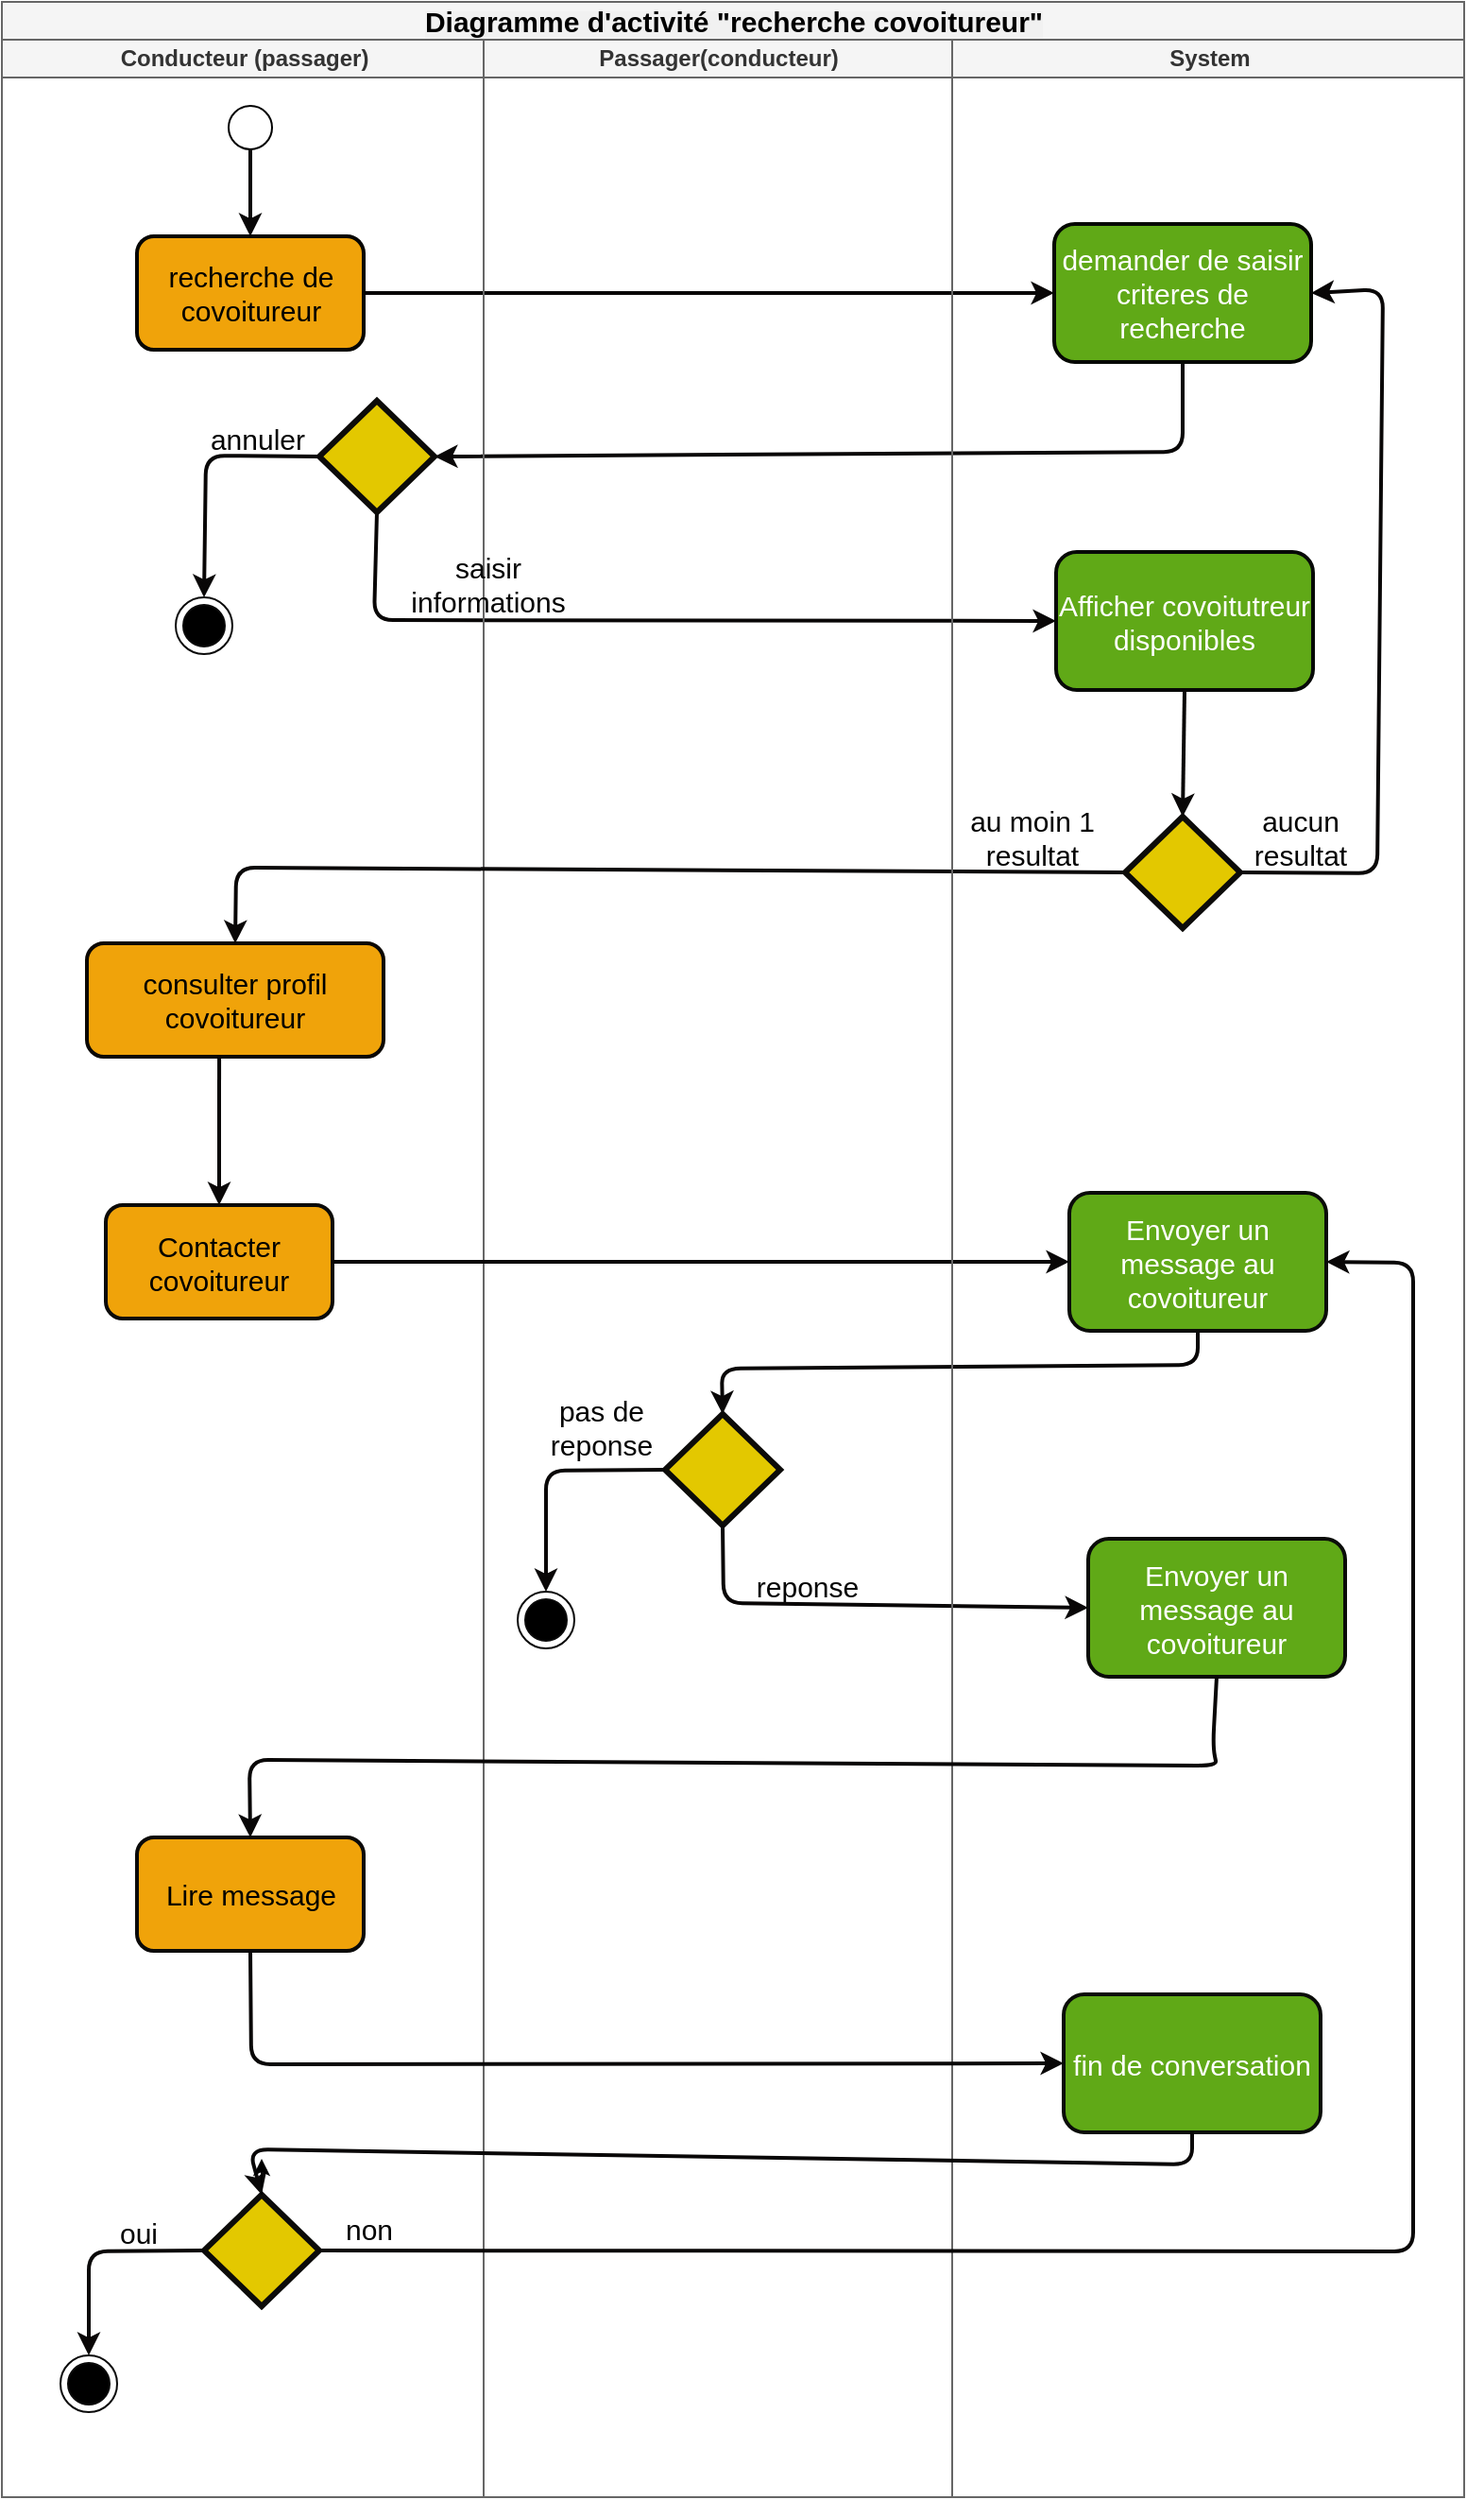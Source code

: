 <mxfile>
    <diagram id="3CvvfDOVxWBstkLVn0Dm" name="Page-1">
        <mxGraphModel dx="1130" dy="696" grid="0" gridSize="10" guides="1" tooltips="1" connect="1" arrows="1" fold="1" page="1" pageScale="1" pageWidth="850" pageHeight="1100" background="#ffffff" math="0" shadow="0">
            <root>
                <mxCell id="0"/>
                <mxCell id="1" parent="0"/>
                <mxCell id="6" value="&lt;span style=&quot;color: rgb(0, 0, 0); font-family: Calibri, sans-serif; text-align: start; background-color: rgb(241, 241, 241);&quot;&gt;&lt;font style=&quot;font-size: 15px;&quot;&gt;Diagramme d'activité &quot;recherche covoitureur&quot;&lt;/font&gt;&lt;/span&gt;" style="swimlane;childLayout=stackLayout;resizeParent=1;resizeParentMax=0;startSize=20;html=1;fontColor=#333333;labelBackgroundColor=none;fillColor=#f5f5f5;strokeColor=#666666;" vertex="1" parent="1">
                    <mxGeometry x="4" y="12" width="774" height="1320" as="geometry"/>
                </mxCell>
                <mxCell id="7" value="" style="endArrow=classic;html=1;fontSize=15;fontColor=#050505;entryX=0;entryY=0.5;entryDx=0;entryDy=0;strokeColor=#090707;strokeWidth=2;exitX=1;exitY=0.5;exitDx=0;exitDy=0;" edge="1" parent="6" source="9" target="16">
                    <mxGeometry width="50" height="50" relative="1" as="geometry">
                        <mxPoint x="141.5" y="88" as="sourcePoint"/>
                        <mxPoint x="141.5" y="134" as="targetPoint"/>
                    </mxGeometry>
                </mxCell>
                <mxCell id="34" value="" style="endArrow=classic;html=1;fontSize=15;fontColor=#050505;entryX=1;entryY=0.5;entryDx=0;entryDy=0;strokeColor=#090707;strokeWidth=2;exitX=0.5;exitY=1;exitDx=0;exitDy=0;" edge="1" parent="6" source="16" target="15">
                    <mxGeometry width="50" height="50" relative="1" as="geometry">
                        <mxPoint x="210" y="274" as="sourcePoint"/>
                        <mxPoint x="575.5" y="274" as="targetPoint"/>
                        <Array as="points">
                            <mxPoint x="625" y="238"/>
                        </Array>
                    </mxGeometry>
                </mxCell>
                <mxCell id="37" value="" style="endArrow=classic;html=1;fontSize=15;fontColor=#050505;entryX=0;entryY=0.5;entryDx=0;entryDy=0;strokeColor=#090707;strokeWidth=2;exitX=0.5;exitY=1;exitDx=0;exitDy=0;" edge="1" parent="6" source="15" target="17">
                    <mxGeometry width="50" height="50" relative="1" as="geometry">
                        <mxPoint x="196.25" y="330" as="sourcePoint"/>
                        <mxPoint x="561.75" y="330" as="targetPoint"/>
                        <Array as="points">
                            <mxPoint x="197" y="327"/>
                        </Array>
                    </mxGeometry>
                </mxCell>
                <mxCell id="8" value="Conducteur (passager)" style="swimlane;startSize=20;html=1;strokeColor=#666666;fillColor=#f5f5f5;fontColor=#333333;" vertex="1" parent="6">
                    <mxGeometry y="20" width="255" height="1300" as="geometry"/>
                </mxCell>
                <mxCell id="9" value="recherche de covoitureur" style="rounded=1;whiteSpace=wrap;html=1;labelBackgroundColor=none;strokeColor=#070603;fontSize=15;fontColor=#000000;fillColor=#f0a30a;strokeWidth=2;" vertex="1" parent="8">
                    <mxGeometry x="71.5" y="104" width="120" height="60" as="geometry"/>
                </mxCell>
                <mxCell id="10" value="" style="ellipse;whiteSpace=wrap;html=1;aspect=fixed;labelBackgroundColor=none;strokeColor=#000000;fontSize=15;fontColor=#050505;" vertex="1" parent="8">
                    <mxGeometry x="120" y="35" width="23" height="23" as="geometry"/>
                </mxCell>
                <mxCell id="11" value="consulter profil covoitureur" style="rounded=1;whiteSpace=wrap;html=1;labelBackgroundColor=none;strokeColor=#0c0804;fontSize=15;fontColor=#000000;fillColor=#f0a30a;strokeWidth=2;" vertex="1" parent="8">
                    <mxGeometry x="45" y="478" width="157" height="60" as="geometry"/>
                </mxCell>
                <mxCell id="13" value="" style="endArrow=classic;html=1;fontSize=15;fontColor=#050505;entryX=0.5;entryY=0;entryDx=0;entryDy=0;strokeColor=#090707;strokeWidth=2;" edge="1" parent="8" source="10" target="9">
                    <mxGeometry width="50" height="50" relative="1" as="geometry">
                        <mxPoint x="153" y="277" as="sourcePoint"/>
                        <mxPoint x="203" y="227" as="targetPoint"/>
                    </mxGeometry>
                </mxCell>
                <mxCell id="15" value="" style="rhombus;whiteSpace=wrap;html=1;labelBackgroundColor=none;strokeColor=#0c0b09;fontSize=15;fontColor=#000000;fillColor=#e3c800;strokeWidth=3;" vertex="1" parent="8">
                    <mxGeometry x="168" y="191" width="61" height="59" as="geometry"/>
                </mxCell>
                <mxCell id="33" value="" style="ellipse;html=1;shape=endState;fillColor=#000000;strokeColor=#0a0a0a;" vertex="1" parent="8">
                    <mxGeometry x="92" y="295" width="30" height="30" as="geometry"/>
                </mxCell>
                <mxCell id="36" value="" style="endArrow=classic;html=1;fontSize=15;fontColor=#050505;entryX=0.5;entryY=0;entryDx=0;entryDy=0;strokeColor=#090707;strokeWidth=2;exitX=0;exitY=0.5;exitDx=0;exitDy=0;" edge="1" parent="8" source="15" target="33">
                    <mxGeometry width="50" height="50" relative="1" as="geometry">
                        <mxPoint x="26" y="319" as="sourcePoint"/>
                        <mxPoint x="391.5" y="319" as="targetPoint"/>
                        <Array as="points">
                            <mxPoint x="108" y="220"/>
                        </Array>
                    </mxGeometry>
                </mxCell>
                <mxCell id="47" value="annuler" style="text;html=1;strokeColor=none;fillColor=none;align=center;verticalAlign=middle;whiteSpace=wrap;rounded=0;labelBackgroundColor=none;fontSize=15;fontColor=#050505;" vertex="1" parent="8">
                    <mxGeometry x="89" y="195" width="93" height="32" as="geometry"/>
                </mxCell>
                <mxCell id="48" value="Contacter covoitureur" style="rounded=1;whiteSpace=wrap;html=1;labelBackgroundColor=none;strokeColor=#0b0a09;fontSize=15;fontColor=#000000;fillColor=#f0a30a;strokeWidth=2;" vertex="1" parent="8">
                    <mxGeometry x="55" y="616.5" width="120" height="60" as="geometry"/>
                </mxCell>
                <mxCell id="51" value="" style="endArrow=classic;html=1;fontSize=15;fontColor=#050505;entryX=0.5;entryY=0;entryDx=0;entryDy=0;strokeColor=#090707;strokeWidth=2;exitX=0.446;exitY=1;exitDx=0;exitDy=0;exitPerimeter=0;" edge="1" parent="8" source="11" target="48">
                    <mxGeometry width="50" height="50" relative="1" as="geometry">
                        <mxPoint x="192" y="656.5" as="sourcePoint"/>
                        <mxPoint x="575" y="656.5" as="targetPoint"/>
                    </mxGeometry>
                </mxCell>
                <mxCell id="59" value="Lire message" style="rounded=1;whiteSpace=wrap;html=1;labelBackgroundColor=none;strokeColor=#0b0a09;fontSize=15;fontColor=#000000;fillColor=#f0a30a;strokeWidth=2;" vertex="1" parent="8">
                    <mxGeometry x="71.5" y="951" width="120" height="60" as="geometry"/>
                </mxCell>
                <mxCell id="63" value="" style="rhombus;whiteSpace=wrap;html=1;labelBackgroundColor=none;strokeColor=#0c0b09;fontSize=15;fontColor=#000000;fillColor=#e3c800;strokeWidth=3;" vertex="1" parent="8">
                    <mxGeometry x="107" y="1140" width="61" height="59" as="geometry"/>
                </mxCell>
                <mxCell id="61" value="" style="ellipse;html=1;shape=endState;fillColor=#000000;strokeColor=#0a0a0a;" vertex="1" parent="8">
                    <mxGeometry x="31" y="1225" width="30" height="30" as="geometry"/>
                </mxCell>
                <mxCell id="65" value="non" style="text;html=1;strokeColor=none;fillColor=none;align=center;verticalAlign=middle;whiteSpace=wrap;rounded=0;labelBackgroundColor=none;fontSize=15;fontColor=#050505;" vertex="1" parent="8">
                    <mxGeometry x="153" y="1133" width="83" height="50" as="geometry"/>
                </mxCell>
                <mxCell id="72" value="" style="endArrow=classic;html=1;fontSize=15;fontColor=#050505;entryX=0.5;entryY=0;entryDx=0;entryDy=0;strokeColor=#090707;strokeWidth=2;exitX=0;exitY=0.5;exitDx=0;exitDy=0;" edge="1" parent="8" source="63" target="61">
                    <mxGeometry width="50" height="50" relative="1" as="geometry">
                        <mxPoint x="135" y="1220" as="sourcePoint"/>
                        <mxPoint x="525" y="1220" as="targetPoint"/>
                        <Array as="points">
                            <mxPoint x="46" y="1170"/>
                        </Array>
                    </mxGeometry>
                </mxCell>
                <mxCell id="71" value="oui" style="text;html=1;strokeColor=none;fillColor=none;align=center;verticalAlign=middle;whiteSpace=wrap;rounded=0;labelBackgroundColor=none;fontSize=15;fontColor=#050505;" vertex="1" parent="8">
                    <mxGeometry x="31" y="1135" width="83" height="50" as="geometry"/>
                </mxCell>
                <mxCell id="32" value="Passager(conducteur)" style="swimlane;startSize=20;html=1;strokeColor=#666666;fillColor=#f5f5f5;fontColor=#333333;" vertex="1" parent="6">
                    <mxGeometry x="255" y="20" width="248" height="1300" as="geometry">
                        <mxRectangle x="255" y="20" width="32" height="985" as="alternateBounds"/>
                    </mxGeometry>
                </mxCell>
                <mxCell id="25" value="reponse" style="text;html=1;strokeColor=none;fillColor=none;align=center;verticalAlign=middle;whiteSpace=wrap;rounded=0;labelBackgroundColor=none;fontSize=15;fontColor=#050505;" vertex="1" parent="32">
                    <mxGeometry x="130" y="793" width="83" height="50" as="geometry"/>
                </mxCell>
                <mxCell id="26" value="pas de reponse" style="text;html=1;strokeColor=none;fillColor=none;align=center;verticalAlign=middle;whiteSpace=wrap;rounded=0;labelBackgroundColor=none;fontSize=15;fontColor=#050505;" vertex="1" parent="32">
                    <mxGeometry x="16" y="709" width="93" height="50" as="geometry"/>
                </mxCell>
                <mxCell id="46" value="saisir informations" style="text;html=1;strokeColor=none;fillColor=none;align=center;verticalAlign=middle;whiteSpace=wrap;rounded=0;labelBackgroundColor=none;fontSize=15;fontColor=#050505;" vertex="1" parent="32">
                    <mxGeometry x="-44" y="263" width="93" height="50" as="geometry"/>
                </mxCell>
                <mxCell id="49" value="" style="rhombus;whiteSpace=wrap;html=1;labelBackgroundColor=none;strokeColor=#0c0b09;fontSize=15;fontColor=#000000;fillColor=#e3c800;strokeWidth=3;" vertex="1" parent="32">
                    <mxGeometry x="96" y="727" width="61" height="59" as="geometry"/>
                </mxCell>
                <mxCell id="53" value="" style="ellipse;html=1;shape=endState;fillColor=#000000;strokeColor=#0a0a0a;" vertex="1" parent="32">
                    <mxGeometry x="18" y="821" width="30" height="30" as="geometry"/>
                </mxCell>
                <mxCell id="54" value="" style="endArrow=classic;html=1;fontSize=15;fontColor=#050505;entryX=0.5;entryY=0;entryDx=0;entryDy=0;strokeColor=#090707;strokeWidth=2;exitX=0;exitY=0.5;exitDx=0;exitDy=0;" edge="1" parent="32" source="49" target="53">
                    <mxGeometry width="50" height="50" relative="1" as="geometry">
                        <mxPoint x="-70" y="656.5" as="sourcePoint"/>
                        <mxPoint x="320" y="656.5" as="targetPoint"/>
                        <Array as="points">
                            <mxPoint x="33" y="757"/>
                        </Array>
                    </mxGeometry>
                </mxCell>
                <mxCell id="42" value="" style="endArrow=classic;html=1;fontSize=15;fontColor=#050505;strokeColor=#090707;strokeWidth=2;exitX=0;exitY=0.5;exitDx=0;exitDy=0;entryX=0.5;entryY=0;entryDx=0;entryDy=0;" edge="1" parent="6" source="40" target="11">
                    <mxGeometry width="50" height="50" relative="1" as="geometry">
                        <mxPoint x="231" y="435" as="sourcePoint"/>
                        <mxPoint x="208" y="461" as="targetPoint"/>
                        <Array as="points">
                            <mxPoint x="124" y="458"/>
                        </Array>
                    </mxGeometry>
                </mxCell>
                <mxCell id="50" value="" style="endArrow=classic;html=1;fontSize=15;fontColor=#050505;entryX=0;entryY=0.5;entryDx=0;entryDy=0;strokeColor=#090707;strokeWidth=2;exitX=1;exitY=0.5;exitDx=0;exitDy=0;" edge="1" parent="6" source="48" target="18">
                    <mxGeometry width="50" height="50" relative="1" as="geometry">
                        <mxPoint x="196.25" y="508" as="sourcePoint"/>
                        <mxPoint x="561.75" y="508" as="targetPoint"/>
                    </mxGeometry>
                </mxCell>
                <mxCell id="52" value="" style="endArrow=classic;html=1;fontSize=15;fontColor=#050505;entryX=0.5;entryY=0;entryDx=0;entryDy=0;strokeColor=#090707;strokeWidth=2;exitX=0.5;exitY=1;exitDx=0;exitDy=0;" edge="1" parent="6" source="18" target="49">
                    <mxGeometry width="50" height="50" relative="1" as="geometry">
                        <mxPoint x="185" y="676.5" as="sourcePoint"/>
                        <mxPoint x="575" y="676.5" as="targetPoint"/>
                        <Array as="points">
                            <mxPoint x="633" y="721"/>
                            <mxPoint x="381" y="723"/>
                        </Array>
                    </mxGeometry>
                </mxCell>
                <mxCell id="55" value="" style="endArrow=classic;html=1;fontSize=15;fontColor=#050505;entryX=0;entryY=0.5;entryDx=0;entryDy=0;strokeColor=#090707;strokeWidth=2;exitX=0.5;exitY=1;exitDx=0;exitDy=0;" edge="1" parent="6" source="49" target="56">
                    <mxGeometry width="50" height="50" relative="1" as="geometry">
                        <mxPoint x="380" y="836" as="sourcePoint"/>
                        <mxPoint x="569" y="861.5" as="targetPoint"/>
                        <Array as="points">
                            <mxPoint x="382" y="847"/>
                        </Array>
                    </mxGeometry>
                </mxCell>
                <mxCell id="14" value="System" style="swimlane;startSize=20;html=1;strokeColor=#666666;fillColor=#f5f5f5;fontColor=#333333;" vertex="1" parent="6">
                    <mxGeometry x="503" y="20" width="271" height="1300" as="geometry">
                        <mxRectangle x="255" y="20" width="32" height="985" as="alternateBounds"/>
                    </mxGeometry>
                </mxCell>
                <mxCell id="16" value="demander de saisir criteres de recherche" style="rounded=1;whiteSpace=wrap;html=1;labelBackgroundColor=none;strokeColor=#050803;fontSize=15;fontColor=#ffffff;fillColor=#60a917;strokeWidth=2;" vertex="1" parent="14">
                    <mxGeometry x="54" y="97.5" width="136" height="73" as="geometry"/>
                </mxCell>
                <mxCell id="17" value="Afficher covoitutreur disponibles" style="rounded=1;whiteSpace=wrap;html=1;labelBackgroundColor=none;strokeColor=#070907;fontSize=15;fontColor=#ffffff;fillColor=#60a917;strokeWidth=2;" vertex="1" parent="14">
                    <mxGeometry x="55" y="271" width="136" height="73" as="geometry"/>
                </mxCell>
                <mxCell id="18" value="Envoyer un message au covoitureur" style="rounded=1;whiteSpace=wrap;html=1;labelBackgroundColor=none;strokeColor=#0a0c09;fontSize=15;fontColor=#ffffff;fillColor=#60a917;strokeWidth=2;" vertex="1" parent="14">
                    <mxGeometry x="62" y="610" width="136" height="73" as="geometry"/>
                </mxCell>
                <mxCell id="40" value="" style="rhombus;whiteSpace=wrap;html=1;labelBackgroundColor=none;strokeColor=#0c0b09;fontSize=15;fontColor=#000000;fillColor=#e3c800;strokeWidth=3;" vertex="1" parent="14">
                    <mxGeometry x="91.5" y="411" width="61" height="59" as="geometry"/>
                </mxCell>
                <mxCell id="41" value="" style="endArrow=classic;html=1;fontSize=15;fontColor=#050505;entryX=0.5;entryY=0;entryDx=0;entryDy=0;strokeColor=#090707;strokeWidth=2;exitX=0.5;exitY=1;exitDx=0;exitDy=0;" edge="1" parent="14" source="17" target="40">
                    <mxGeometry width="50" height="50" relative="1" as="geometry">
                        <mxPoint x="-279" y="443" as="sourcePoint"/>
                        <mxPoint x="86.5" y="443" as="targetPoint"/>
                    </mxGeometry>
                </mxCell>
                <mxCell id="43" value="" style="endArrow=classic;html=1;fontSize=15;fontColor=#050505;entryX=1;entryY=0.5;entryDx=0;entryDy=0;strokeColor=#090707;strokeWidth=2;exitX=1;exitY=0.5;exitDx=0;exitDy=0;" edge="1" parent="14" source="40" target="16">
                    <mxGeometry width="50" height="50" relative="1" as="geometry">
                        <mxPoint x="98" y="506" as="sourcePoint"/>
                        <mxPoint x="463.5" y="506" as="targetPoint"/>
                        <Array as="points">
                            <mxPoint x="225" y="441"/>
                            <mxPoint x="228" y="132"/>
                        </Array>
                    </mxGeometry>
                </mxCell>
                <mxCell id="44" value="aucun resultat" style="text;html=1;strokeColor=none;fillColor=none;align=center;verticalAlign=middle;whiteSpace=wrap;rounded=0;labelBackgroundColor=none;fontSize=15;fontColor=#050505;" vertex="1" parent="14">
                    <mxGeometry x="138" y="397" width="93" height="50" as="geometry"/>
                </mxCell>
                <mxCell id="45" value="au moin 1 resultat" style="text;html=1;strokeColor=none;fillColor=none;align=center;verticalAlign=middle;whiteSpace=wrap;rounded=0;labelBackgroundColor=none;fontSize=15;fontColor=#050505;" vertex="1" parent="14">
                    <mxGeometry x="-4" y="397" width="93" height="50" as="geometry"/>
                </mxCell>
                <mxCell id="56" value="Envoyer un message au covoitureur" style="rounded=1;whiteSpace=wrap;html=1;labelBackgroundColor=none;strokeColor=#0a0c09;fontSize=15;fontColor=#ffffff;fillColor=#60a917;strokeWidth=2;" vertex="1" parent="14">
                    <mxGeometry x="72" y="793" width="136" height="73" as="geometry"/>
                </mxCell>
                <mxCell id="62" value="fin de conversation" style="rounded=1;whiteSpace=wrap;html=1;labelBackgroundColor=none;strokeColor=#0a0c09;fontSize=15;fontColor=#ffffff;fillColor=#60a917;strokeWidth=2;" vertex="1" parent="14">
                    <mxGeometry x="59" y="1034" width="136" height="73" as="geometry"/>
                </mxCell>
                <mxCell id="58" value="" style="endArrow=classic;html=1;fontSize=15;fontColor=#050505;entryX=0.5;entryY=0;entryDx=0;entryDy=0;strokeColor=#090707;strokeWidth=2;exitX=0.5;exitY=1;exitDx=0;exitDy=0;" edge="1" parent="6" source="56" target="59">
                    <mxGeometry width="50" height="50" relative="1" as="geometry">
                        <mxPoint x="643" y="894" as="sourcePoint"/>
                        <mxPoint x="156.906" y="974" as="targetPoint"/>
                        <Array as="points">
                            <mxPoint x="641" y="923"/>
                            <mxPoint x="643" y="933"/>
                            <mxPoint x="131" y="930"/>
                        </Array>
                    </mxGeometry>
                </mxCell>
                <mxCell id="64" value="" style="endArrow=classic;html=1;fontSize=15;fontColor=#050505;strokeColor=#090707;strokeWidth=2;exitX=1;exitY=0.5;exitDx=0;exitDy=0;entryX=1;entryY=0.5;entryDx=0;entryDy=0;" edge="1" parent="6" source="63" target="18">
                    <mxGeometry width="50" height="50" relative="1" as="geometry">
                        <mxPoint x="214" y="1151" as="sourcePoint"/>
                        <mxPoint x="649" y="1147" as="targetPoint"/>
                        <Array as="points">
                            <mxPoint x="747" y="1190"/>
                            <mxPoint x="747" y="667"/>
                        </Array>
                    </mxGeometry>
                </mxCell>
                <mxCell id="60" value="" style="endArrow=classic;html=1;fontSize=15;fontColor=#050505;strokeColor=#090707;strokeWidth=2;exitX=0.5;exitY=1;exitDx=0;exitDy=0;entryX=0;entryY=0.5;entryDx=0;entryDy=0;" edge="1" parent="6" source="59" target="62">
                    <mxGeometry width="50" height="50" relative="1" as="geometry">
                        <mxPoint x="199" y="1065" as="sourcePoint"/>
                        <mxPoint x="598" y="1048" as="targetPoint"/>
                        <Array as="points">
                            <mxPoint x="132" y="1091"/>
                        </Array>
                    </mxGeometry>
                </mxCell>
                <mxCell id="67" value="" style="endArrow=classic;html=1;fontSize=15;fontColor=#050505;entryX=0.5;entryY=0;entryDx=0;entryDy=0;strokeColor=#090707;strokeWidth=2;exitX=0.5;exitY=1;exitDx=0;exitDy=0;" edge="1" parent="6" source="62" target="63">
                    <mxGeometry width="50" height="50" relative="1" as="geometry">
                        <mxPoint x="170" y="1142" as="sourcePoint"/>
                        <mxPoint x="560" y="1142" as="targetPoint"/>
                        <Array as="points">
                            <mxPoint x="630" y="1144"/>
                            <mxPoint x="131" y="1136"/>
                        </Array>
                    </mxGeometry>
                </mxCell>
                <mxCell id="68" style="edgeStyle=none;html=1;" edge="1" parent="1" source="63">
                    <mxGeometry relative="1" as="geometry">
                        <mxPoint x="141.5" y="1153" as="targetPoint"/>
                    </mxGeometry>
                </mxCell>
            </root>
        </mxGraphModel>
    </diagram>
</mxfile>